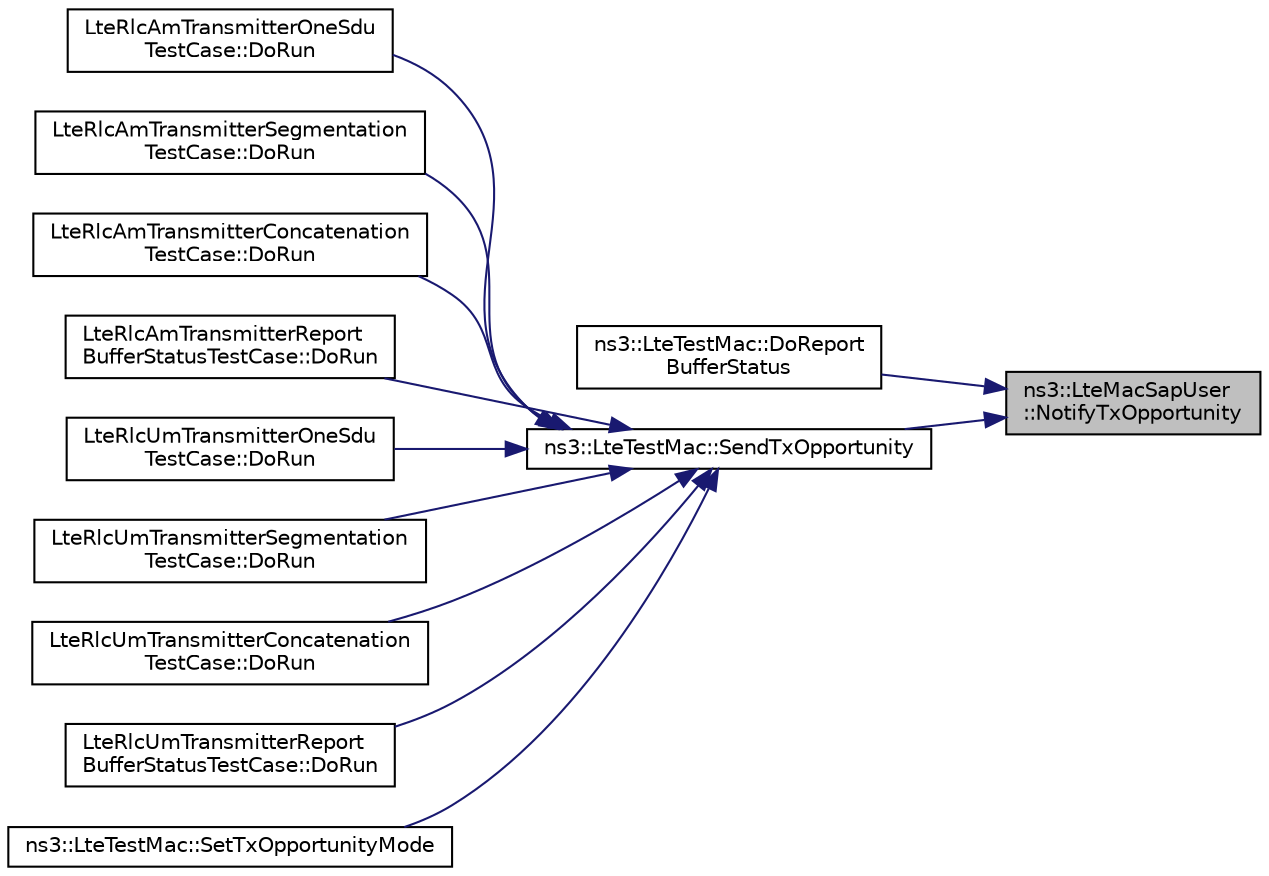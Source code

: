 digraph "ns3::LteMacSapUser::NotifyTxOpportunity"
{
 // LATEX_PDF_SIZE
  edge [fontname="Helvetica",fontsize="10",labelfontname="Helvetica",labelfontsize="10"];
  node [fontname="Helvetica",fontsize="10",shape=record];
  rankdir="RL";
  Node1 [label="ns3::LteMacSapUser\l::NotifyTxOpportunity",height=0.2,width=0.4,color="black", fillcolor="grey75", style="filled", fontcolor="black",tooltip="Called by the MAC to notify the RLC that the scheduler granted a transmission opportunity to this RLC..."];
  Node1 -> Node2 [dir="back",color="midnightblue",fontsize="10",style="solid",fontname="Helvetica"];
  Node2 [label="ns3::LteTestMac::DoReport\lBufferStatus",height=0.2,width=0.4,color="black", fillcolor="white", style="filled",URL="$classns3_1_1_lte_test_mac.html#a6900737c4c39e2436cee6c2b86739b78",tooltip="Report buffer status function."];
  Node1 -> Node3 [dir="back",color="midnightblue",fontsize="10",style="solid",fontname="Helvetica"];
  Node3 [label="ns3::LteTestMac::SendTxOpportunity",height=0.2,width=0.4,color="black", fillcolor="white", style="filled",URL="$classns3_1_1_lte_test_mac.html#a11abee944c90b227f3fed326bea72282",tooltip="Send transmit opportunity function."];
  Node3 -> Node4 [dir="back",color="midnightblue",fontsize="10",style="solid",fontname="Helvetica"];
  Node4 [label="LteRlcAmTransmitterOneSdu\lTestCase::DoRun",height=0.2,width=0.4,color="black", fillcolor="white", style="filled",URL="$class_lte_rlc_am_transmitter_one_sdu_test_case.html#ad0363c6b1e92694b98291cbca113501a",tooltip="Implementation to actually run this TestCase."];
  Node3 -> Node5 [dir="back",color="midnightblue",fontsize="10",style="solid",fontname="Helvetica"];
  Node5 [label="LteRlcAmTransmitterSegmentation\lTestCase::DoRun",height=0.2,width=0.4,color="black", fillcolor="white", style="filled",URL="$class_lte_rlc_am_transmitter_segmentation_test_case.html#a8bec2147bdbf3f5cade130c101a09374",tooltip="Implementation to actually run this TestCase."];
  Node3 -> Node6 [dir="back",color="midnightblue",fontsize="10",style="solid",fontname="Helvetica"];
  Node6 [label="LteRlcAmTransmitterConcatenation\lTestCase::DoRun",height=0.2,width=0.4,color="black", fillcolor="white", style="filled",URL="$class_lte_rlc_am_transmitter_concatenation_test_case.html#abb245b1b72965664fb72b8829853703e",tooltip="Implementation to actually run this TestCase."];
  Node3 -> Node7 [dir="back",color="midnightblue",fontsize="10",style="solid",fontname="Helvetica"];
  Node7 [label="LteRlcAmTransmitterReport\lBufferStatusTestCase::DoRun",height=0.2,width=0.4,color="black", fillcolor="white", style="filled",URL="$class_lte_rlc_am_transmitter_report_buffer_status_test_case.html#aaddc27c1dd83c3856296c778210c5df2",tooltip="Implementation to actually run this TestCase."];
  Node3 -> Node8 [dir="back",color="midnightblue",fontsize="10",style="solid",fontname="Helvetica"];
  Node8 [label="LteRlcUmTransmitterOneSdu\lTestCase::DoRun",height=0.2,width=0.4,color="black", fillcolor="white", style="filled",URL="$class_lte_rlc_um_transmitter_one_sdu_test_case.html#a5dfb3cf0c75d90b24a0e9b2be3d1bccf",tooltip="Implementation to actually run this TestCase."];
  Node3 -> Node9 [dir="back",color="midnightblue",fontsize="10",style="solid",fontname="Helvetica"];
  Node9 [label="LteRlcUmTransmitterSegmentation\lTestCase::DoRun",height=0.2,width=0.4,color="black", fillcolor="white", style="filled",URL="$class_lte_rlc_um_transmitter_segmentation_test_case.html#afd707870f8c3653a3a82d52c3bd62dac",tooltip="Implementation to actually run this TestCase."];
  Node3 -> Node10 [dir="back",color="midnightblue",fontsize="10",style="solid",fontname="Helvetica"];
  Node10 [label="LteRlcUmTransmitterConcatenation\lTestCase::DoRun",height=0.2,width=0.4,color="black", fillcolor="white", style="filled",URL="$class_lte_rlc_um_transmitter_concatenation_test_case.html#a36dc51a9323fe7462cdef148508b0e98",tooltip="Implementation to actually run this TestCase."];
  Node3 -> Node11 [dir="back",color="midnightblue",fontsize="10",style="solid",fontname="Helvetica"];
  Node11 [label="LteRlcUmTransmitterReport\lBufferStatusTestCase::DoRun",height=0.2,width=0.4,color="black", fillcolor="white", style="filled",URL="$class_lte_rlc_um_transmitter_report_buffer_status_test_case.html#a5aecdc76e34d93f2746ae95dd5072fe1",tooltip="Implementation to actually run this TestCase."];
  Node3 -> Node12 [dir="back",color="midnightblue",fontsize="10",style="solid",fontname="Helvetica"];
  Node12 [label="ns3::LteTestMac::SetTxOpportunityMode",height=0.2,width=0.4,color="black", fillcolor="white", style="filled",URL="$classns3_1_1_lte_test_mac.html#af48f53304281f34d121eec2fecb85f6d",tooltip="Set transmit opportunity mode."];
}
